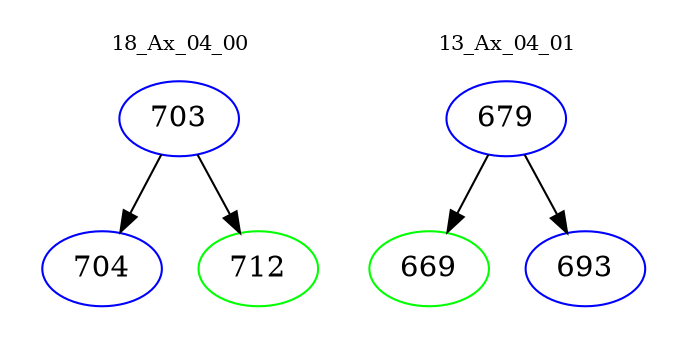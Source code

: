 digraph{
subgraph cluster_0 {
color = white
label = "18_Ax_04_00";
fontsize=10;
T0_703 [label="703", color="blue"]
T0_703 -> T0_704 [color="black"]
T0_704 [label="704", color="blue"]
T0_703 -> T0_712 [color="black"]
T0_712 [label="712", color="green"]
}
subgraph cluster_1 {
color = white
label = "13_Ax_04_01";
fontsize=10;
T1_679 [label="679", color="blue"]
T1_679 -> T1_669 [color="black"]
T1_669 [label="669", color="green"]
T1_679 -> T1_693 [color="black"]
T1_693 [label="693", color="blue"]
}
}
